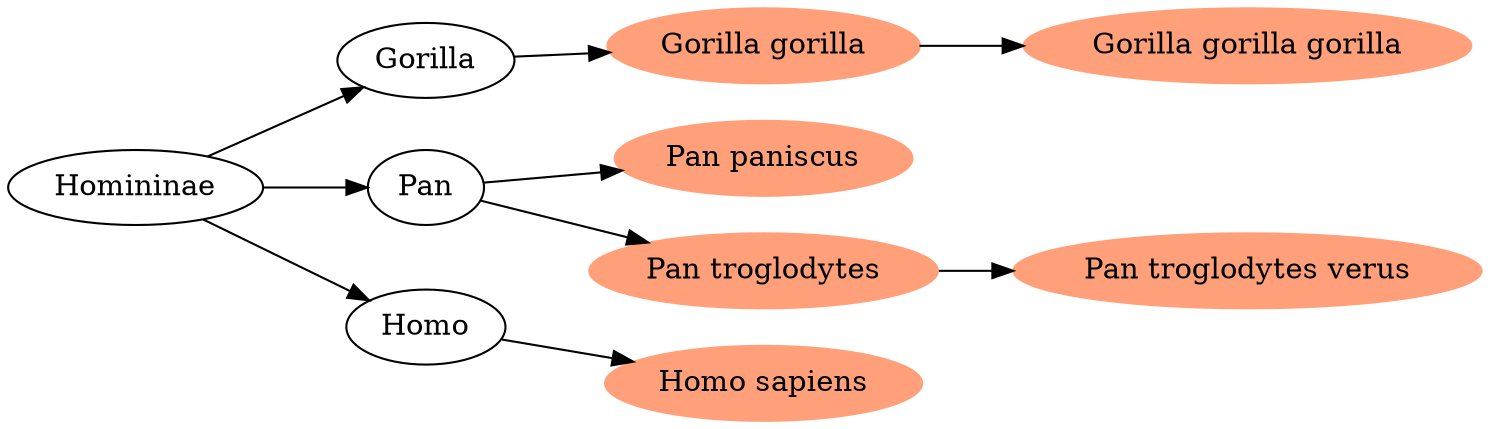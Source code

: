 digraph g {
	rankdir=LR
	9592 [label="Gorilla"]
	207598 -> 9592
	9593 [color="lightsalmon",style=filled]
	9593 [label="Gorilla gorilla"]
	9592 -> 9593
	9595 [color="lightsalmon",style=filled]
	9595 [label="Gorilla gorilla gorilla"]
	9593 -> 9595
	9596 [label="Pan"]
	207598 -> 9596
	9597 [color="lightsalmon",style=filled]
	9597 [label="Pan paniscus"]
	9596 -> 9597
	9598 [color="lightsalmon",style=filled]
	9598 [label="Pan troglodytes"]
	9596 -> 9598
	9605 [label="Homo"]
	207598 -> 9605
	9606 [color="lightsalmon",style=filled]
	9606 [label="Homo sapiens"]
	9605 -> 9606
	37012 [color="lightsalmon",style=filled]
	37012 [label="Pan troglodytes verus"]
	9598 -> 37012
	207598 [label="Homininae"]
}
